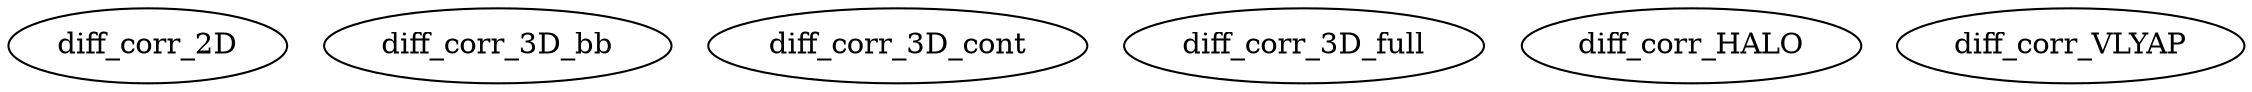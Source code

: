 /* Created by mdot for Matlab */
digraph m2html {

  diff_corr_2D [URL="diff_corr_2D.html"];
  diff_corr_3D_bb [URL="diff_corr_3D_bb.html"];
  diff_corr_3D_cont [URL="diff_corr_3D_cont.html"];
  diff_corr_3D_full [URL="diff_corr_3D_full.html"];
  diff_corr_HALO [URL="diff_corr_HALO.html"];
  diff_corr_VLYAP [URL="diff_corr_VLYAP.html"];
}